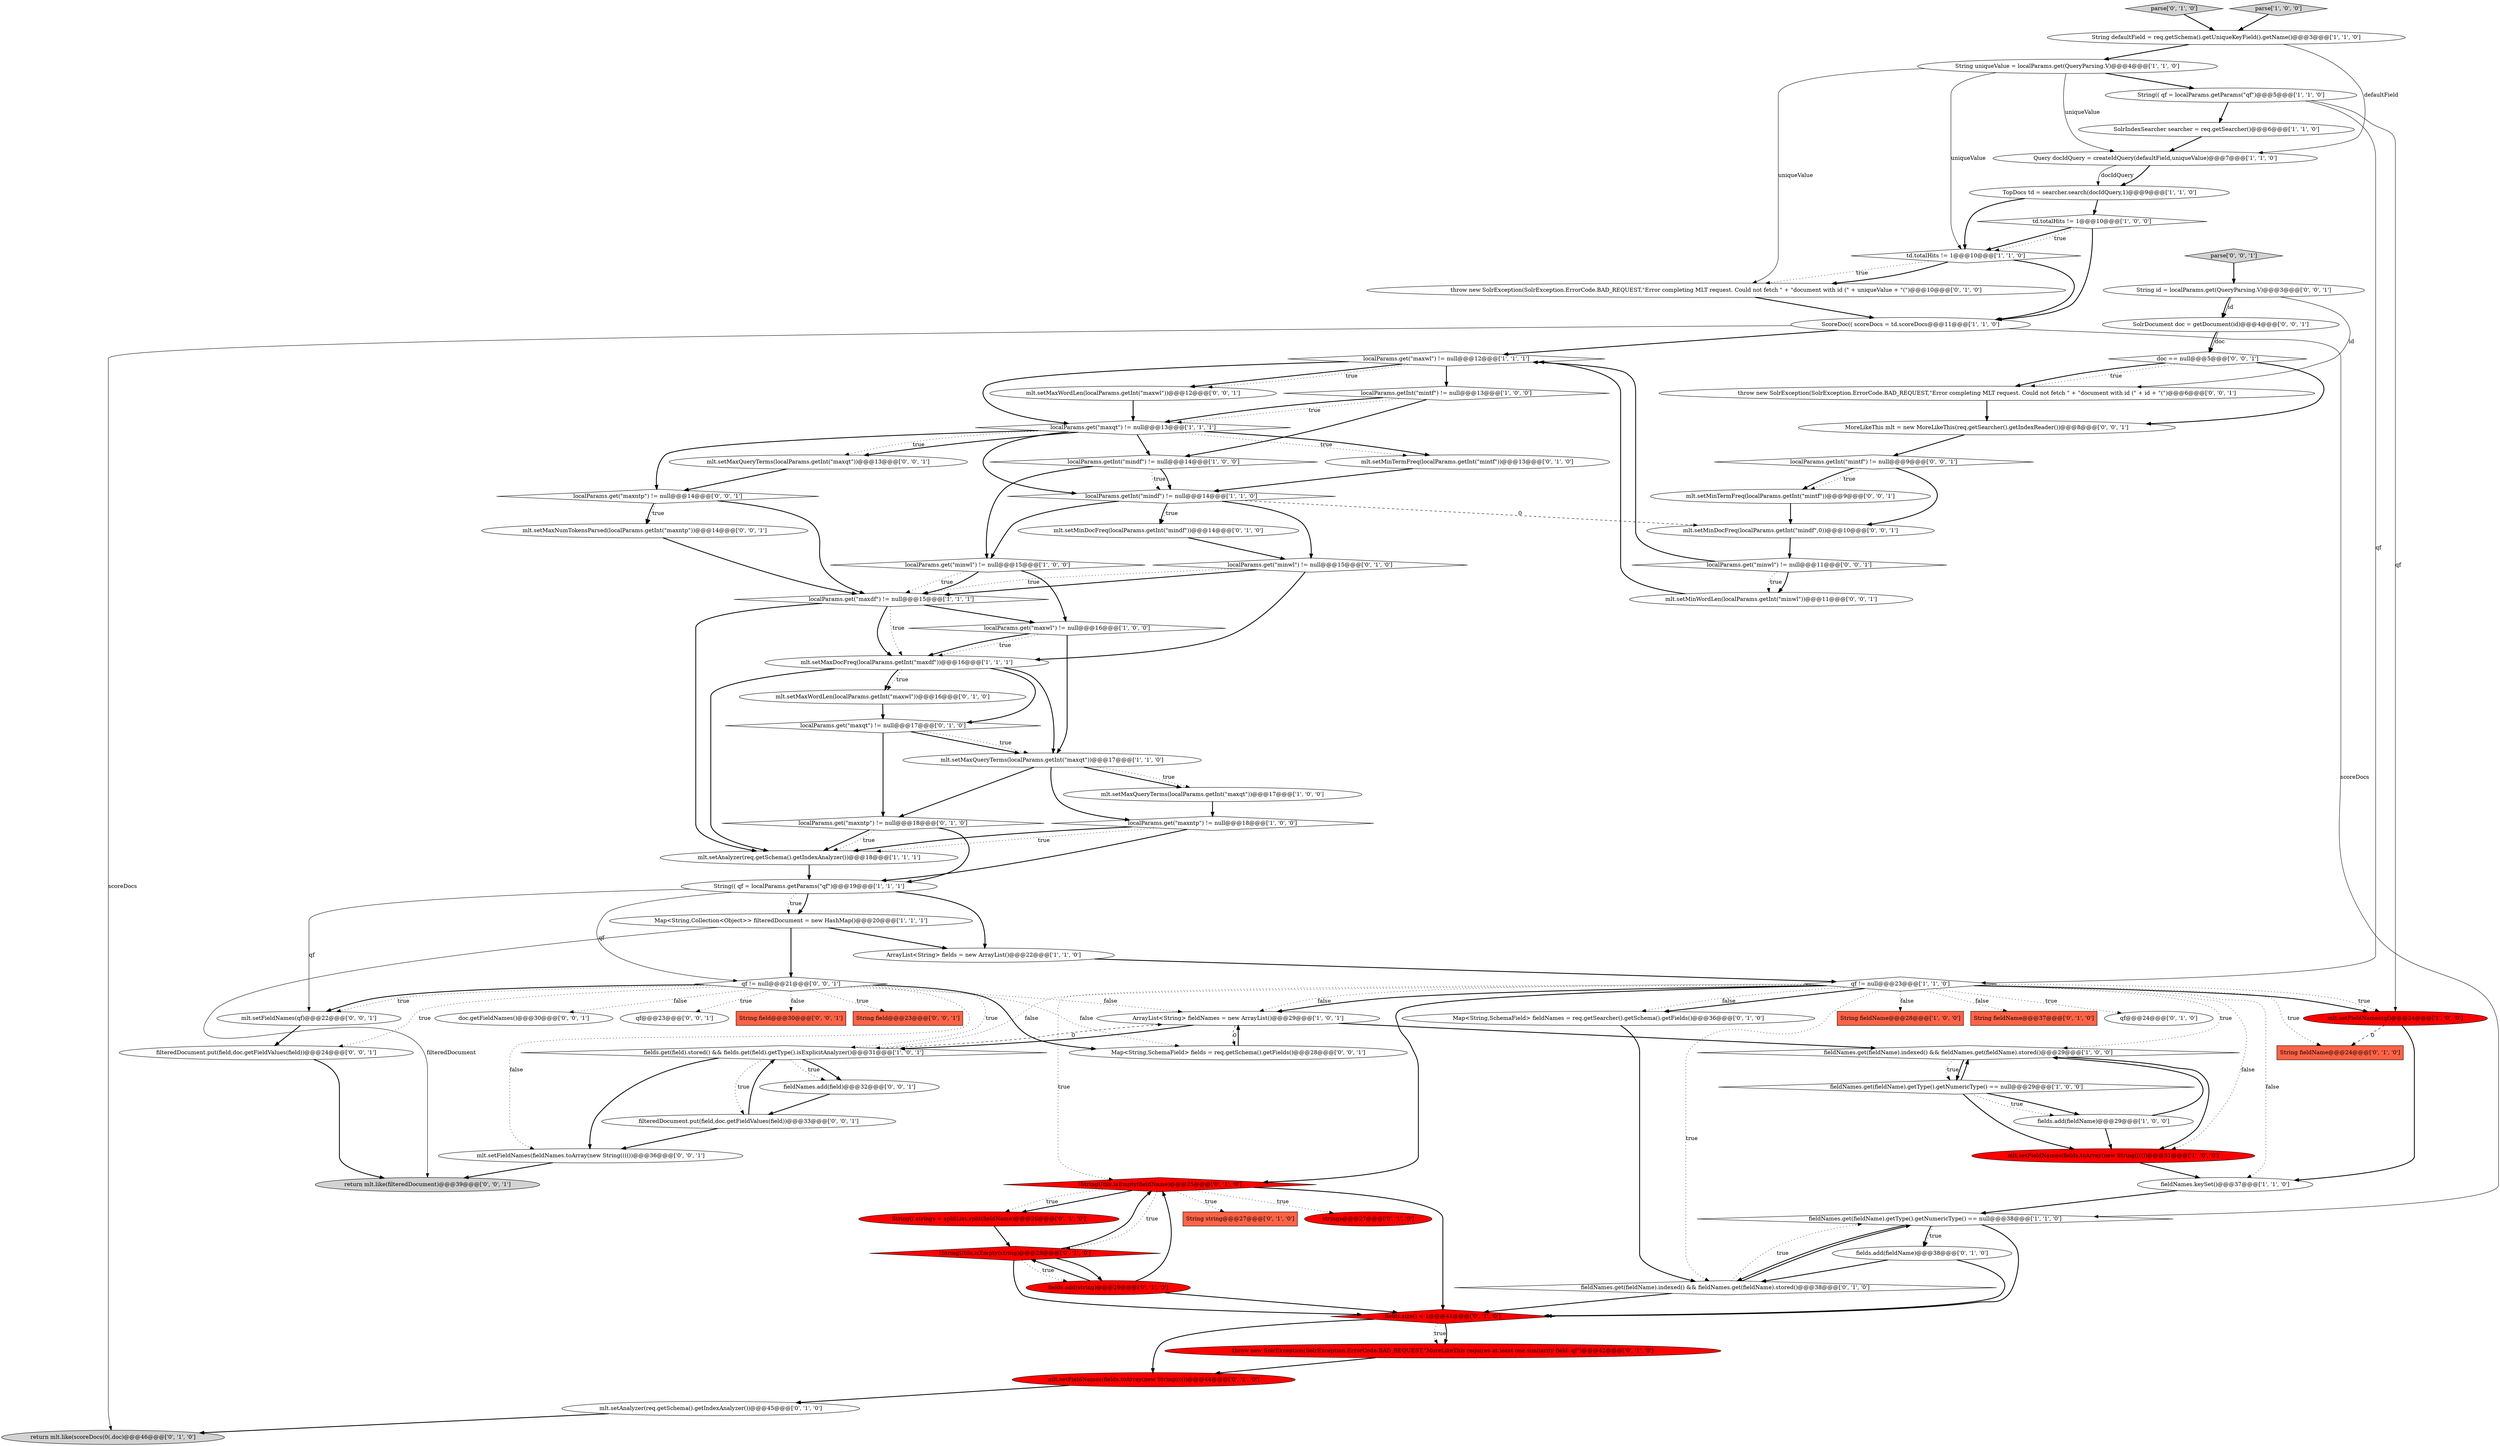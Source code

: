 digraph {
14 [style = filled, label = "String(( qf = localParams.getParams(\"qf\")@@@5@@@['1', '1', '0']", fillcolor = white, shape = ellipse image = "AAA0AAABBB1BBB"];
50 [style = filled, label = "mlt.setMinDocFreq(localParams.getInt(\"mindf\"))@@@14@@@['0', '1', '0']", fillcolor = white, shape = ellipse image = "AAA0AAABBB2BBB"];
57 [style = filled, label = "String string@@@27@@@['0', '1', '0']", fillcolor = tomato, shape = box image = "AAA0AAABBB2BBB"];
40 [style = filled, label = "mlt.setAnalyzer(req.getSchema().getIndexAnalyzer())@@@45@@@['0', '1', '0']", fillcolor = white, shape = ellipse image = "AAA0AAABBB2BBB"];
65 [style = filled, label = "localParams.getInt(\"mintf\") != null@@@9@@@['0', '0', '1']", fillcolor = white, shape = diamond image = "AAA0AAABBB3BBB"];
87 [style = filled, label = "qf != null@@@21@@@['0', '0', '1']", fillcolor = white, shape = diamond image = "AAA0AAABBB3BBB"];
61 [style = filled, label = "fields.add(string)@@@29@@@['0', '1', '0']", fillcolor = red, shape = ellipse image = "AAA1AAABBB2BBB"];
15 [style = filled, label = "fieldNames.get(fieldName).getType().getNumericType() == null@@@29@@@['1', '0', '0']", fillcolor = white, shape = diamond image = "AAA0AAABBB1BBB"];
1 [style = filled, label = "mlt.setFieldNames(fields.toArray(new String(((())@@@31@@@['1', '0', '0']", fillcolor = red, shape = ellipse image = "AAA1AAABBB1BBB"];
8 [style = filled, label = "String fieldName@@@28@@@['1', '0', '0']", fillcolor = tomato, shape = box image = "AAA0AAABBB1BBB"];
4 [style = filled, label = "ArrayList<String> fields = new ArrayList()@@@22@@@['1', '1', '0']", fillcolor = white, shape = ellipse image = "AAA0AAABBB1BBB"];
31 [style = filled, label = "localParams.getInt(\"mindf\") != null@@@14@@@['1', '1', '0']", fillcolor = white, shape = diamond image = "AAA0AAABBB1BBB"];
23 [style = filled, label = "SolrIndexSearcher searcher = req.getSearcher()@@@6@@@['1', '1', '0']", fillcolor = white, shape = ellipse image = "AAA0AAABBB1BBB"];
17 [style = filled, label = "localParams.get(\"maxwl\") != null@@@16@@@['1', '0', '0']", fillcolor = white, shape = diamond image = "AAA0AAABBB1BBB"];
53 [style = filled, label = "throw new SolrException(SolrException.ErrorCode.BAD_REQUEST,\"MoreLikeThis requires at least one similarity field: qf\")@@@42@@@['0', '1', '0']", fillcolor = red, shape = ellipse image = "AAA1AAABBB2BBB"];
74 [style = filled, label = "mlt.setFieldNames(qf)@@@22@@@['0', '0', '1']", fillcolor = white, shape = ellipse image = "AAA0AAABBB3BBB"];
6 [style = filled, label = "fieldNames.get(fieldName).getType().getNumericType() == null@@@38@@@['1', '1', '0']", fillcolor = white, shape = diamond image = "AAA0AAABBB1BBB"];
24 [style = filled, label = "Map<String,Collection<Object>> filteredDocument = new HashMap()@@@20@@@['1', '1', '1']", fillcolor = white, shape = ellipse image = "AAA0AAABBB1BBB"];
62 [style = filled, label = "return mlt.like(filteredDocument)@@@39@@@['0', '0', '1']", fillcolor = lightgray, shape = ellipse image = "AAA0AAABBB3BBB"];
7 [style = filled, label = "localParams.getInt(\"mintf\") != null@@@13@@@['1', '0', '0']", fillcolor = white, shape = diamond image = "AAA0AAABBB1BBB"];
19 [style = filled, label = "ArrayList<String> fieldNames = new ArrayList()@@@29@@@['1', '0', '1']", fillcolor = white, shape = ellipse image = "AAA0AAABBB1BBB"];
58 [style = filled, label = "String fieldName@@@24@@@['0', '1', '0']", fillcolor = tomato, shape = box image = "AAA1AAABBB2BBB"];
44 [style = filled, label = "!StringUtils.isEmpty(string)@@@28@@@['0', '1', '0']", fillcolor = red, shape = diamond image = "AAA1AAABBB2BBB"];
81 [style = filled, label = "filteredDocument.put(field,doc.getFieldValues(field))@@@24@@@['0', '0', '1']", fillcolor = white, shape = ellipse image = "AAA0AAABBB3BBB"];
82 [style = filled, label = "parse['0', '0', '1']", fillcolor = lightgray, shape = diamond image = "AAA0AAABBB3BBB"];
77 [style = filled, label = "String id = localParams.get(QueryParsing.V)@@@3@@@['0', '0', '1']", fillcolor = white, shape = ellipse image = "AAA0AAABBB3BBB"];
13 [style = filled, label = "localParams.get(\"maxqt\") != null@@@13@@@['1', '1', '1']", fillcolor = white, shape = diamond image = "AAA0AAABBB1BBB"];
59 [style = filled, label = "mlt.setFieldNames(fields.toArray(new String(((())@@@44@@@['0', '1', '0']", fillcolor = red, shape = ellipse image = "AAA1AAABBB2BBB"];
79 [style = filled, label = "qf@@@23@@@['0', '0', '1']", fillcolor = white, shape = ellipse image = "AAA0AAABBB3BBB"];
29 [style = filled, label = "localParams.get(\"maxwl\") != null@@@12@@@['1', '1', '1']", fillcolor = white, shape = diamond image = "AAA0AAABBB1BBB"];
86 [style = filled, label = "String field@@@30@@@['0', '0', '1']", fillcolor = tomato, shape = box image = "AAA0AAABBB3BBB"];
78 [style = filled, label = "mlt.setMaxNumTokensParsed(localParams.getInt(\"maxntp\"))@@@14@@@['0', '0', '1']", fillcolor = white, shape = ellipse image = "AAA0AAABBB3BBB"];
16 [style = filled, label = "TopDocs td = searcher.search(docIdQuery,1)@@@9@@@['1', '1', '0']", fillcolor = white, shape = ellipse image = "AAA0AAABBB1BBB"];
80 [style = filled, label = "localParams.get(\"minwl\") != null@@@11@@@['0', '0', '1']", fillcolor = white, shape = diamond image = "AAA0AAABBB3BBB"];
72 [style = filled, label = "filteredDocument.put(field,doc.getFieldValues(field))@@@33@@@['0', '0', '1']", fillcolor = white, shape = ellipse image = "AAA0AAABBB3BBB"];
32 [style = filled, label = "localParams.get(\"maxdf\") != null@@@15@@@['1', '1', '1']", fillcolor = white, shape = diamond image = "AAA0AAABBB1BBB"];
55 [style = filled, label = "!StringUtils.isEmpty(fieldName)@@@25@@@['0', '1', '0']", fillcolor = red, shape = diamond image = "AAA1AAABBB2BBB"];
21 [style = filled, label = "Query docIdQuery = createIdQuery(defaultField,uniqueValue)@@@7@@@['1', '1', '0']", fillcolor = white, shape = ellipse image = "AAA0AAABBB1BBB"];
43 [style = filled, label = "String fieldName@@@37@@@['0', '1', '0']", fillcolor = tomato, shape = box image = "AAA0AAABBB2BBB"];
54 [style = filled, label = "Map<String,SchemaField> fieldNames = req.getSearcher().getSchema().getFields()@@@36@@@['0', '1', '0']", fillcolor = white, shape = ellipse image = "AAA0AAABBB2BBB"];
70 [style = filled, label = "String field@@@23@@@['0', '0', '1']", fillcolor = tomato, shape = box image = "AAA0AAABBB3BBB"];
35 [style = filled, label = "mlt.setMaxQueryTerms(localParams.getInt(\"maxqt\"))@@@17@@@['1', '1', '0']", fillcolor = white, shape = ellipse image = "AAA0AAABBB1BBB"];
73 [style = filled, label = "throw new SolrException(SolrException.ErrorCode.BAD_REQUEST,\"Error completing MLT request. Could not fetch \" + \"document with id (\" + id + \"(\")@@@6@@@['0', '0', '1']", fillcolor = white, shape = ellipse image = "AAA0AAABBB3BBB"];
30 [style = filled, label = "fields.get(field).stored() && fields.get(field).getType().isExplicitAnalyzer()@@@31@@@['1', '0', '1']", fillcolor = white, shape = diamond image = "AAA0AAABBB1BBB"];
46 [style = filled, label = "fields.size() < 1@@@41@@@['0', '1', '0']", fillcolor = red, shape = diamond image = "AAA1AAABBB2BBB"];
2 [style = filled, label = "fieldNames.keySet()@@@37@@@['1', '1', '0']", fillcolor = white, shape = ellipse image = "AAA0AAABBB1BBB"];
37 [style = filled, label = "mlt.setMinTermFreq(localParams.getInt(\"mintf\"))@@@13@@@['0', '1', '0']", fillcolor = white, shape = ellipse image = "AAA0AAABBB2BBB"];
48 [style = filled, label = "localParams.get(\"maxqt\") != null@@@17@@@['0', '1', '0']", fillcolor = white, shape = diamond image = "AAA0AAABBB2BBB"];
10 [style = filled, label = "String(( qf = localParams.getParams(\"qf\")@@@19@@@['1', '1', '1']", fillcolor = white, shape = ellipse image = "AAA0AAABBB1BBB"];
88 [style = filled, label = "doc.getFieldNames()@@@30@@@['0', '0', '1']", fillcolor = white, shape = ellipse image = "AAA0AAABBB3BBB"];
5 [style = filled, label = "ScoreDoc(( scoreDocs = td.scoreDocs@@@11@@@['1', '1', '0']", fillcolor = white, shape = ellipse image = "AAA0AAABBB1BBB"];
85 [style = filled, label = "localParams.get(\"maxntp\") != null@@@14@@@['0', '0', '1']", fillcolor = white, shape = diamond image = "AAA0AAABBB3BBB"];
0 [style = filled, label = "String defaultField = req.getSchema().getUniqueKeyField().getName()@@@3@@@['1', '1', '0']", fillcolor = white, shape = ellipse image = "AAA0AAABBB1BBB"];
49 [style = filled, label = "parse['0', '1', '0']", fillcolor = lightgray, shape = diamond image = "AAA0AAABBB2BBB"];
68 [style = filled, label = "mlt.setMinTermFreq(localParams.getInt(\"mintf\"))@@@9@@@['0', '0', '1']", fillcolor = white, shape = ellipse image = "AAA0AAABBB3BBB"];
22 [style = filled, label = "qf != null@@@23@@@['1', '1', '0']", fillcolor = white, shape = diamond image = "AAA0AAABBB1BBB"];
18 [style = filled, label = "String uniqueValue = localParams.get(QueryParsing.V)@@@4@@@['1', '1', '0']", fillcolor = white, shape = ellipse image = "AAA0AAABBB1BBB"];
69 [style = filled, label = "doc == null@@@5@@@['0', '0', '1']", fillcolor = white, shape = diamond image = "AAA0AAABBB3BBB"];
26 [style = filled, label = "localParams.getInt(\"mindf\") != null@@@14@@@['1', '0', '0']", fillcolor = white, shape = diamond image = "AAA0AAABBB1BBB"];
9 [style = filled, label = "parse['1', '0', '0']", fillcolor = lightgray, shape = diamond image = "AAA0AAABBB1BBB"];
34 [style = filled, label = "mlt.setMaxQueryTerms(localParams.getInt(\"maxqt\"))@@@17@@@['1', '0', '0']", fillcolor = white, shape = ellipse image = "AAA0AAABBB1BBB"];
66 [style = filled, label = "mlt.setMaxQueryTerms(localParams.getInt(\"maxqt\"))@@@13@@@['0', '0', '1']", fillcolor = white, shape = ellipse image = "AAA0AAABBB3BBB"];
63 [style = filled, label = "mlt.setMinDocFreq(localParams.getInt(\"mindf\",0))@@@10@@@['0', '0', '1']", fillcolor = white, shape = ellipse image = "AAA0AAABBB3BBB"];
76 [style = filled, label = "fieldNames.add(field)@@@32@@@['0', '0', '1']", fillcolor = white, shape = ellipse image = "AAA0AAABBB3BBB"];
33 [style = filled, label = "mlt.setAnalyzer(req.getSchema().getIndexAnalyzer())@@@18@@@['1', '1', '1']", fillcolor = white, shape = ellipse image = "AAA0AAABBB1BBB"];
67 [style = filled, label = "mlt.setFieldNames(fieldNames.toArray(new String(((())@@@36@@@['0', '0', '1']", fillcolor = white, shape = ellipse image = "AAA0AAABBB3BBB"];
11 [style = filled, label = "fieldNames.get(fieldName).indexed() && fieldNames.get(fieldName).stored()@@@29@@@['1', '0', '0']", fillcolor = white, shape = diamond image = "AAA0AAABBB1BBB"];
28 [style = filled, label = "localParams.get(\"maxntp\") != null@@@18@@@['1', '0', '0']", fillcolor = white, shape = diamond image = "AAA0AAABBB1BBB"];
75 [style = filled, label = "Map<String,SchemaField> fields = req.getSchema().getFields()@@@28@@@['0', '0', '1']", fillcolor = white, shape = ellipse image = "AAA0AAABBB3BBB"];
41 [style = filled, label = "throw new SolrException(SolrException.ErrorCode.BAD_REQUEST,\"Error completing MLT request. Could not fetch \" + \"document with id (\" + uniqueValue + \"(\")@@@10@@@['0', '1', '0']", fillcolor = white, shape = ellipse image = "AAA0AAABBB2BBB"];
12 [style = filled, label = "localParams.get(\"minwl\") != null@@@15@@@['1', '0', '0']", fillcolor = white, shape = diamond image = "AAA0AAABBB1BBB"];
84 [style = filled, label = "MoreLikeThis mlt = new MoreLikeThis(req.getSearcher().getIndexReader())@@@8@@@['0', '0', '1']", fillcolor = white, shape = ellipse image = "AAA0AAABBB3BBB"];
52 [style = filled, label = "return mlt.like(scoreDocs(0(.doc)@@@46@@@['0', '1', '0']", fillcolor = lightgray, shape = ellipse image = "AAA0AAABBB2BBB"];
64 [style = filled, label = "mlt.setMaxWordLen(localParams.getInt(\"maxwl\"))@@@12@@@['0', '0', '1']", fillcolor = white, shape = ellipse image = "AAA0AAABBB3BBB"];
38 [style = filled, label = "qf@@@24@@@['0', '1', '0']", fillcolor = white, shape = ellipse image = "AAA0AAABBB2BBB"];
83 [style = filled, label = "mlt.setMinWordLen(localParams.getInt(\"minwl\"))@@@11@@@['0', '0', '1']", fillcolor = white, shape = ellipse image = "AAA0AAABBB3BBB"];
42 [style = filled, label = "mlt.setMaxWordLen(localParams.getInt(\"maxwl\"))@@@16@@@['0', '1', '0']", fillcolor = white, shape = ellipse image = "AAA0AAABBB2BBB"];
36 [style = filled, label = "td.totalHits != 1@@@10@@@['1', '1', '0']", fillcolor = white, shape = diamond image = "AAA0AAABBB1BBB"];
39 [style = filled, label = "localParams.get(\"maxntp\") != null@@@18@@@['0', '1', '0']", fillcolor = white, shape = diamond image = "AAA0AAABBB2BBB"];
71 [style = filled, label = "SolrDocument doc = getDocument(id)@@@4@@@['0', '0', '1']", fillcolor = white, shape = ellipse image = "AAA0AAABBB3BBB"];
45 [style = filled, label = "localParams.get(\"minwl\") != null@@@15@@@['0', '1', '0']", fillcolor = white, shape = diamond image = "AAA0AAABBB2BBB"];
25 [style = filled, label = "fields.add(fieldName)@@@29@@@['1', '0', '0']", fillcolor = white, shape = ellipse image = "AAA0AAABBB1BBB"];
20 [style = filled, label = "mlt.setFieldNames(qf)@@@24@@@['1', '0', '0']", fillcolor = red, shape = ellipse image = "AAA1AAABBB1BBB"];
27 [style = filled, label = "mlt.setMaxDocFreq(localParams.getInt(\"maxdf\"))@@@16@@@['1', '1', '1']", fillcolor = white, shape = ellipse image = "AAA0AAABBB1BBB"];
60 [style = filled, label = "strings@@@27@@@['0', '1', '0']", fillcolor = red, shape = ellipse image = "AAA1AAABBB2BBB"];
47 [style = filled, label = "fields.add(fieldName)@@@38@@@['0', '1', '0']", fillcolor = white, shape = ellipse image = "AAA0AAABBB2BBB"];
3 [style = filled, label = "td.totalHits != 1@@@10@@@['1', '0', '0']", fillcolor = white, shape = diamond image = "AAA0AAABBB1BBB"];
56 [style = filled, label = "String(( strings = splitList.split(fieldName)@@@26@@@['0', '1', '0']", fillcolor = red, shape = ellipse image = "AAA1AAABBB2BBB"];
51 [style = filled, label = "fieldNames.get(fieldName).indexed() && fieldNames.get(fieldName).stored()@@@38@@@['0', '1', '0']", fillcolor = white, shape = diamond image = "AAA0AAABBB2BBB"];
25->1 [style = bold, label=""];
64->13 [style = bold, label=""];
46->53 [style = dotted, label="true"];
87->86 [style = dotted, label="false"];
15->25 [style = bold, label=""];
2->6 [style = bold, label=""];
10->24 [style = bold, label=""];
31->63 [style = dashed, label="0"];
85->78 [style = bold, label=""];
45->27 [style = bold, label=""];
19->11 [style = bold, label=""];
42->48 [style = bold, label=""];
48->35 [style = bold, label=""];
61->46 [style = bold, label=""];
49->0 [style = bold, label=""];
87->30 [style = dotted, label="true"];
48->39 [style = bold, label=""];
87->81 [style = dotted, label="true"];
7->26 [style = bold, label=""];
31->50 [style = bold, label=""];
44->46 [style = bold, label=""];
13->85 [style = bold, label=""];
26->12 [style = bold, label=""];
3->36 [style = bold, label=""];
3->5 [style = bold, label=""];
87->74 [style = bold, label=""];
75->19 [style = bold, label=""];
15->11 [style = bold, label=""];
22->58 [style = dotted, label="true"];
22->38 [style = dotted, label="true"];
37->31 [style = bold, label=""];
84->65 [style = bold, label=""];
65->68 [style = bold, label=""];
47->51 [style = bold, label=""];
50->45 [style = bold, label=""];
80->83 [style = bold, label=""];
21->16 [style = bold, label=""];
19->75 [style = dashed, label="0"];
13->37 [style = dotted, label="true"];
27->33 [style = bold, label=""];
13->31 [style = bold, label=""];
17->27 [style = bold, label=""];
6->46 [style = bold, label=""];
11->15 [style = dotted, label="true"];
66->85 [style = bold, label=""];
20->58 [style = dashed, label="0"];
17->27 [style = dotted, label="true"];
45->32 [style = dotted, label="true"];
46->59 [style = bold, label=""];
77->71 [style = solid, label="id"];
17->35 [style = bold, label=""];
16->3 [style = bold, label=""];
5->29 [style = bold, label=""];
30->67 [style = bold, label=""];
36->41 [style = bold, label=""];
40->52 [style = bold, label=""];
7->13 [style = dotted, label="true"];
69->73 [style = dotted, label="true"];
0->21 [style = solid, label="defaultField"];
5->52 [style = solid, label="scoreDocs"];
13->66 [style = bold, label=""];
80->83 [style = dotted, label="true"];
73->84 [style = bold, label=""];
21->16 [style = solid, label="docIdQuery"];
14->22 [style = solid, label="qf"];
87->79 [style = dotted, label="true"];
35->28 [style = bold, label=""];
13->37 [style = bold, label=""];
61->55 [style = bold, label=""];
44->55 [style = bold, label=""];
24->87 [style = bold, label=""];
12->32 [style = dotted, label="true"];
22->20 [style = dotted, label="true"];
22->20 [style = bold, label=""];
10->24 [style = dotted, label="true"];
77->71 [style = bold, label=""];
29->64 [style = bold, label=""];
30->19 [style = dashed, label="0"];
72->30 [style = bold, label=""];
22->54 [style = bold, label=""];
22->1 [style = dotted, label="false"];
55->44 [style = dotted, label="true"];
10->87 [style = solid, label="qf"];
27->42 [style = dotted, label="true"];
85->78 [style = dotted, label="true"];
35->34 [style = bold, label=""];
87->19 [style = dotted, label="false"];
81->62 [style = bold, label=""];
10->74 [style = solid, label="qf"];
6->47 [style = bold, label=""];
32->17 [style = bold, label=""];
4->22 [style = bold, label=""];
22->8 [style = dotted, label="false"];
55->57 [style = dotted, label="true"];
6->47 [style = dotted, label="true"];
44->61 [style = bold, label=""];
55->56 [style = dotted, label="true"];
16->36 [style = bold, label=""];
5->6 [style = solid, label="scoreDocs"];
22->30 [style = dotted, label="false"];
22->43 [style = dotted, label="false"];
22->19 [style = bold, label=""];
80->29 [style = bold, label=""];
30->72 [style = dotted, label="true"];
82->77 [style = bold, label=""];
68->63 [style = bold, label=""];
6->51 [style = bold, label=""];
12->17 [style = bold, label=""];
35->39 [style = bold, label=""];
22->55 [style = bold, label=""];
22->54 [style = dotted, label="false"];
12->32 [style = bold, label=""];
45->32 [style = bold, label=""];
32->27 [style = bold, label=""];
51->6 [style = bold, label=""];
61->44 [style = bold, label=""];
87->70 [style = dotted, label="true"];
31->12 [style = bold, label=""];
32->33 [style = bold, label=""];
27->35 [style = bold, label=""];
87->67 [style = dotted, label="false"];
39->33 [style = bold, label=""];
65->68 [style = dotted, label="true"];
24->62 [style = solid, label="filteredDocument"];
34->28 [style = bold, label=""];
26->31 [style = dotted, label="true"];
26->31 [style = bold, label=""];
14->23 [style = bold, label=""];
13->26 [style = bold, label=""];
0->18 [style = bold, label=""];
48->35 [style = dotted, label="true"];
36->5 [style = bold, label=""];
1->2 [style = bold, label=""];
71->69 [style = solid, label="doc"];
63->80 [style = bold, label=""];
15->25 [style = dotted, label="true"];
55->60 [style = dotted, label="true"];
65->63 [style = bold, label=""];
87->74 [style = dotted, label="true"];
87->88 [style = dotted, label="false"];
69->84 [style = bold, label=""];
51->6 [style = dotted, label="true"];
15->1 [style = bold, label=""];
7->13 [style = bold, label=""];
54->51 [style = bold, label=""];
14->20 [style = solid, label="qf"];
36->41 [style = dotted, label="true"];
22->19 [style = dotted, label="false"];
28->10 [style = bold, label=""];
9->0 [style = bold, label=""];
83->29 [style = bold, label=""];
11->1 [style = bold, label=""];
18->41 [style = solid, label="uniqueValue"];
3->36 [style = dotted, label="true"];
28->33 [style = dotted, label="true"];
44->61 [style = dotted, label="true"];
59->40 [style = bold, label=""];
46->53 [style = bold, label=""];
30->76 [style = dotted, label="true"];
47->46 [style = bold, label=""];
77->73 [style = solid, label="id"];
33->10 [style = bold, label=""];
22->11 [style = dotted, label="true"];
22->55 [style = dotted, label="true"];
22->2 [style = dotted, label="false"];
87->75 [style = bold, label=""];
51->46 [style = bold, label=""];
11->15 [style = bold, label=""];
55->56 [style = bold, label=""];
71->69 [style = bold, label=""];
27->42 [style = bold, label=""];
67->62 [style = bold, label=""];
20->2 [style = bold, label=""];
74->81 [style = bold, label=""];
87->75 [style = dotted, label="false"];
18->21 [style = solid, label="uniqueValue"];
76->72 [style = bold, label=""];
78->32 [style = bold, label=""];
24->4 [style = bold, label=""];
13->66 [style = dotted, label="true"];
32->27 [style = dotted, label="true"];
55->46 [style = bold, label=""];
28->33 [style = bold, label=""];
53->59 [style = bold, label=""];
23->21 [style = bold, label=""];
31->50 [style = dotted, label="true"];
29->64 [style = dotted, label="true"];
25->11 [style = bold, label=""];
30->76 [style = bold, label=""];
39->10 [style = bold, label=""];
27->48 [style = bold, label=""];
10->4 [style = bold, label=""];
72->67 [style = bold, label=""];
29->7 [style = bold, label=""];
35->34 [style = dotted, label="true"];
69->73 [style = bold, label=""];
85->32 [style = bold, label=""];
18->36 [style = solid, label="uniqueValue"];
31->45 [style = bold, label=""];
18->14 [style = bold, label=""];
56->44 [style = bold, label=""];
39->33 [style = dotted, label="true"];
22->51 [style = dotted, label="true"];
41->5 [style = bold, label=""];
19->30 [style = bold, label=""];
29->13 [style = bold, label=""];
}
